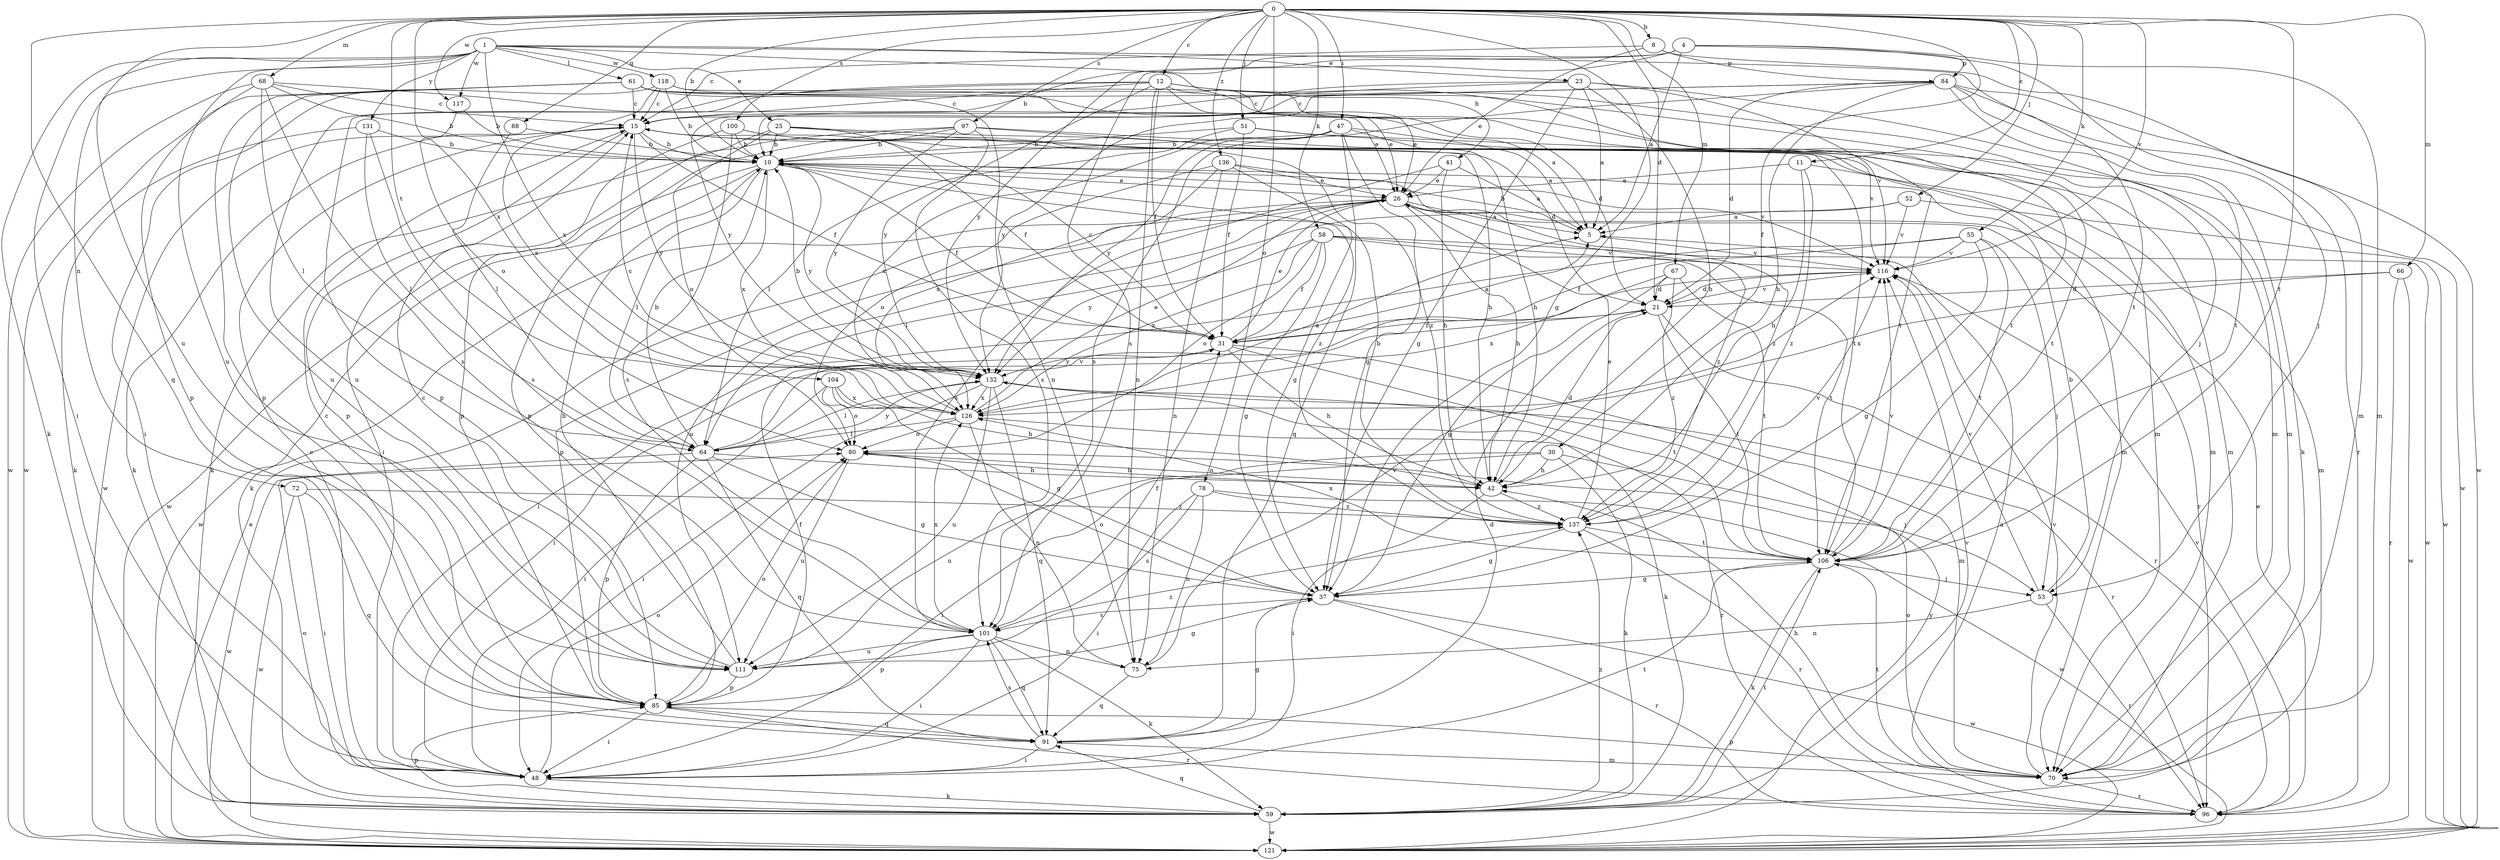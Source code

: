 strict digraph  {
0;
1;
4;
5;
8;
10;
11;
12;
15;
21;
23;
25;
26;
30;
31;
37;
41;
42;
47;
48;
51;
52;
53;
55;
58;
59;
61;
64;
66;
67;
68;
70;
72;
75;
78;
80;
84;
85;
88;
91;
96;
97;
100;
101;
104;
106;
111;
116;
117;
118;
121;
126;
131;
132;
136;
137;
0 -> 8  [label=b];
0 -> 10  [label=b];
0 -> 11  [label=c];
0 -> 12  [label=c];
0 -> 21  [label=d];
0 -> 30  [label=f];
0 -> 37  [label=g];
0 -> 47  [label=i];
0 -> 51  [label=j];
0 -> 52  [label=j];
0 -> 55  [label=k];
0 -> 58  [label=k];
0 -> 66  [label=m];
0 -> 67  [label=m];
0 -> 68  [label=m];
0 -> 78  [label=o];
0 -> 88  [label=q];
0 -> 91  [label=q];
0 -> 97  [label=s];
0 -> 100  [label=s];
0 -> 104  [label=t];
0 -> 106  [label=t];
0 -> 111  [label=u];
0 -> 116  [label=v];
0 -> 117  [label=w];
0 -> 126  [label=x];
0 -> 136  [label=z];
1 -> 23  [label=e];
1 -> 25  [label=e];
1 -> 41  [label=h];
1 -> 48  [label=i];
1 -> 59  [label=k];
1 -> 61  [label=l];
1 -> 72  [label=n];
1 -> 106  [label=t];
1 -> 111  [label=u];
1 -> 117  [label=w];
1 -> 118  [label=w];
1 -> 126  [label=x];
1 -> 131  [label=y];
4 -> 5  [label=a];
4 -> 10  [label=b];
4 -> 53  [label=j];
4 -> 70  [label=m];
4 -> 84  [label=p];
4 -> 101  [label=s];
4 -> 132  [label=y];
5 -> 10  [label=b];
5 -> 116  [label=v];
8 -> 15  [label=c];
8 -> 26  [label=e];
8 -> 70  [label=m];
8 -> 84  [label=p];
10 -> 26  [label=e];
10 -> 31  [label=f];
10 -> 59  [label=k];
10 -> 64  [label=l];
10 -> 116  [label=v];
10 -> 121  [label=w];
10 -> 126  [label=x];
10 -> 132  [label=y];
10 -> 137  [label=z];
11 -> 26  [label=e];
11 -> 42  [label=h];
11 -> 70  [label=m];
11 -> 137  [label=z];
12 -> 15  [label=c];
12 -> 21  [label=d];
12 -> 26  [label=e];
12 -> 31  [label=f];
12 -> 70  [label=m];
12 -> 75  [label=n];
12 -> 85  [label=p];
12 -> 106  [label=t];
12 -> 111  [label=u];
12 -> 132  [label=y];
15 -> 10  [label=b];
15 -> 31  [label=f];
15 -> 42  [label=h];
15 -> 59  [label=k];
15 -> 70  [label=m];
15 -> 85  [label=p];
15 -> 121  [label=w];
15 -> 132  [label=y];
21 -> 31  [label=f];
21 -> 48  [label=i];
21 -> 96  [label=r];
21 -> 106  [label=t];
21 -> 116  [label=v];
23 -> 5  [label=a];
23 -> 15  [label=c];
23 -> 37  [label=g];
23 -> 42  [label=h];
23 -> 70  [label=m];
23 -> 116  [label=v];
23 -> 132  [label=y];
25 -> 10  [label=b];
25 -> 21  [label=d];
25 -> 31  [label=f];
25 -> 59  [label=k];
25 -> 70  [label=m];
25 -> 80  [label=o];
26 -> 5  [label=a];
26 -> 42  [label=h];
26 -> 85  [label=p];
26 -> 96  [label=r];
26 -> 111  [label=u];
26 -> 121  [label=w];
26 -> 137  [label=z];
30 -> 42  [label=h];
30 -> 48  [label=i];
30 -> 53  [label=j];
30 -> 59  [label=k];
30 -> 111  [label=u];
31 -> 5  [label=a];
31 -> 15  [label=c];
31 -> 26  [label=e];
31 -> 42  [label=h];
31 -> 70  [label=m];
31 -> 106  [label=t];
31 -> 132  [label=y];
37 -> 80  [label=o];
37 -> 96  [label=r];
37 -> 101  [label=s];
37 -> 121  [label=w];
41 -> 5  [label=a];
41 -> 26  [label=e];
41 -> 42  [label=h];
41 -> 101  [label=s];
42 -> 21  [label=d];
42 -> 48  [label=i];
42 -> 80  [label=o];
42 -> 137  [label=z];
47 -> 5  [label=a];
47 -> 10  [label=b];
47 -> 37  [label=g];
47 -> 42  [label=h];
47 -> 91  [label=q];
47 -> 126  [label=x];
47 -> 132  [label=y];
48 -> 15  [label=c];
48 -> 59  [label=k];
48 -> 80  [label=o];
48 -> 106  [label=t];
51 -> 10  [label=b];
51 -> 31  [label=f];
51 -> 64  [label=l];
51 -> 106  [label=t];
51 -> 121  [label=w];
52 -> 5  [label=a];
52 -> 64  [label=l];
52 -> 116  [label=v];
52 -> 121  [label=w];
53 -> 10  [label=b];
53 -> 75  [label=n];
53 -> 96  [label=r];
53 -> 116  [label=v];
55 -> 31  [label=f];
55 -> 37  [label=g];
55 -> 48  [label=i];
55 -> 53  [label=j];
55 -> 106  [label=t];
55 -> 116  [label=v];
58 -> 31  [label=f];
58 -> 37  [label=g];
58 -> 80  [label=o];
58 -> 106  [label=t];
58 -> 116  [label=v];
58 -> 121  [label=w];
58 -> 126  [label=x];
58 -> 132  [label=y];
59 -> 80  [label=o];
59 -> 85  [label=p];
59 -> 91  [label=q];
59 -> 106  [label=t];
59 -> 116  [label=v];
59 -> 121  [label=w];
59 -> 137  [label=z];
61 -> 5  [label=a];
61 -> 15  [label=c];
61 -> 26  [label=e];
61 -> 75  [label=n];
61 -> 85  [label=p];
61 -> 106  [label=t];
61 -> 111  [label=u];
61 -> 121  [label=w];
64 -> 10  [label=b];
64 -> 37  [label=g];
64 -> 42  [label=h];
64 -> 85  [label=p];
64 -> 91  [label=q];
64 -> 116  [label=v];
64 -> 121  [label=w];
64 -> 132  [label=y];
66 -> 21  [label=d];
66 -> 96  [label=r];
66 -> 121  [label=w];
66 -> 126  [label=x];
67 -> 21  [label=d];
67 -> 37  [label=g];
67 -> 106  [label=t];
67 -> 126  [label=x];
67 -> 137  [label=z];
68 -> 10  [label=b];
68 -> 15  [label=c];
68 -> 26  [label=e];
68 -> 64  [label=l];
68 -> 85  [label=p];
68 -> 101  [label=s];
68 -> 121  [label=w];
70 -> 42  [label=h];
70 -> 80  [label=o];
70 -> 85  [label=p];
70 -> 96  [label=r];
70 -> 106  [label=t];
70 -> 116  [label=v];
72 -> 48  [label=i];
72 -> 91  [label=q];
72 -> 121  [label=w];
72 -> 137  [label=z];
75 -> 91  [label=q];
75 -> 116  [label=v];
78 -> 48  [label=i];
78 -> 75  [label=n];
78 -> 101  [label=s];
78 -> 121  [label=w];
78 -> 137  [label=z];
80 -> 42  [label=h];
80 -> 111  [label=u];
84 -> 15  [label=c];
84 -> 21  [label=d];
84 -> 42  [label=h];
84 -> 59  [label=k];
84 -> 96  [label=r];
84 -> 101  [label=s];
84 -> 106  [label=t];
84 -> 121  [label=w];
84 -> 132  [label=y];
85 -> 15  [label=c];
85 -> 31  [label=f];
85 -> 48  [label=i];
85 -> 80  [label=o];
85 -> 91  [label=q];
85 -> 96  [label=r];
88 -> 10  [label=b];
88 -> 64  [label=l];
91 -> 21  [label=d];
91 -> 37  [label=g];
91 -> 48  [label=i];
91 -> 70  [label=m];
91 -> 101  [label=s];
96 -> 5  [label=a];
96 -> 26  [label=e];
96 -> 116  [label=v];
97 -> 10  [label=b];
97 -> 48  [label=i];
97 -> 70  [label=m];
97 -> 85  [label=p];
97 -> 101  [label=s];
97 -> 116  [label=v];
97 -> 132  [label=y];
100 -> 10  [label=b];
100 -> 85  [label=p];
100 -> 101  [label=s];
100 -> 106  [label=t];
100 -> 137  [label=z];
101 -> 31  [label=f];
101 -> 48  [label=i];
101 -> 59  [label=k];
101 -> 75  [label=n];
101 -> 85  [label=p];
101 -> 91  [label=q];
101 -> 111  [label=u];
101 -> 126  [label=x];
104 -> 37  [label=g];
104 -> 42  [label=h];
104 -> 48  [label=i];
104 -> 80  [label=o];
104 -> 126  [label=x];
106 -> 37  [label=g];
106 -> 53  [label=j];
106 -> 59  [label=k];
106 -> 116  [label=v];
106 -> 126  [label=x];
111 -> 10  [label=b];
111 -> 15  [label=c];
111 -> 37  [label=g];
111 -> 85  [label=p];
111 -> 137  [label=z];
116 -> 21  [label=d];
117 -> 10  [label=b];
117 -> 80  [label=o];
118 -> 10  [label=b];
118 -> 15  [label=c];
118 -> 48  [label=i];
118 -> 53  [label=j];
118 -> 70  [label=m];
118 -> 126  [label=x];
121 -> 26  [label=e];
121 -> 132  [label=y];
126 -> 5  [label=a];
126 -> 15  [label=c];
126 -> 26  [label=e];
126 -> 64  [label=l];
126 -> 75  [label=n];
126 -> 80  [label=o];
126 -> 96  [label=r];
131 -> 10  [label=b];
131 -> 59  [label=k];
131 -> 64  [label=l];
131 -> 101  [label=s];
132 -> 10  [label=b];
132 -> 48  [label=i];
132 -> 59  [label=k];
132 -> 64  [label=l];
132 -> 91  [label=q];
132 -> 96  [label=r];
132 -> 111  [label=u];
132 -> 126  [label=x];
136 -> 26  [label=e];
136 -> 37  [label=g];
136 -> 75  [label=n];
136 -> 80  [label=o];
136 -> 126  [label=x];
136 -> 137  [label=z];
137 -> 10  [label=b];
137 -> 26  [label=e];
137 -> 37  [label=g];
137 -> 96  [label=r];
137 -> 106  [label=t];
137 -> 116  [label=v];
}
